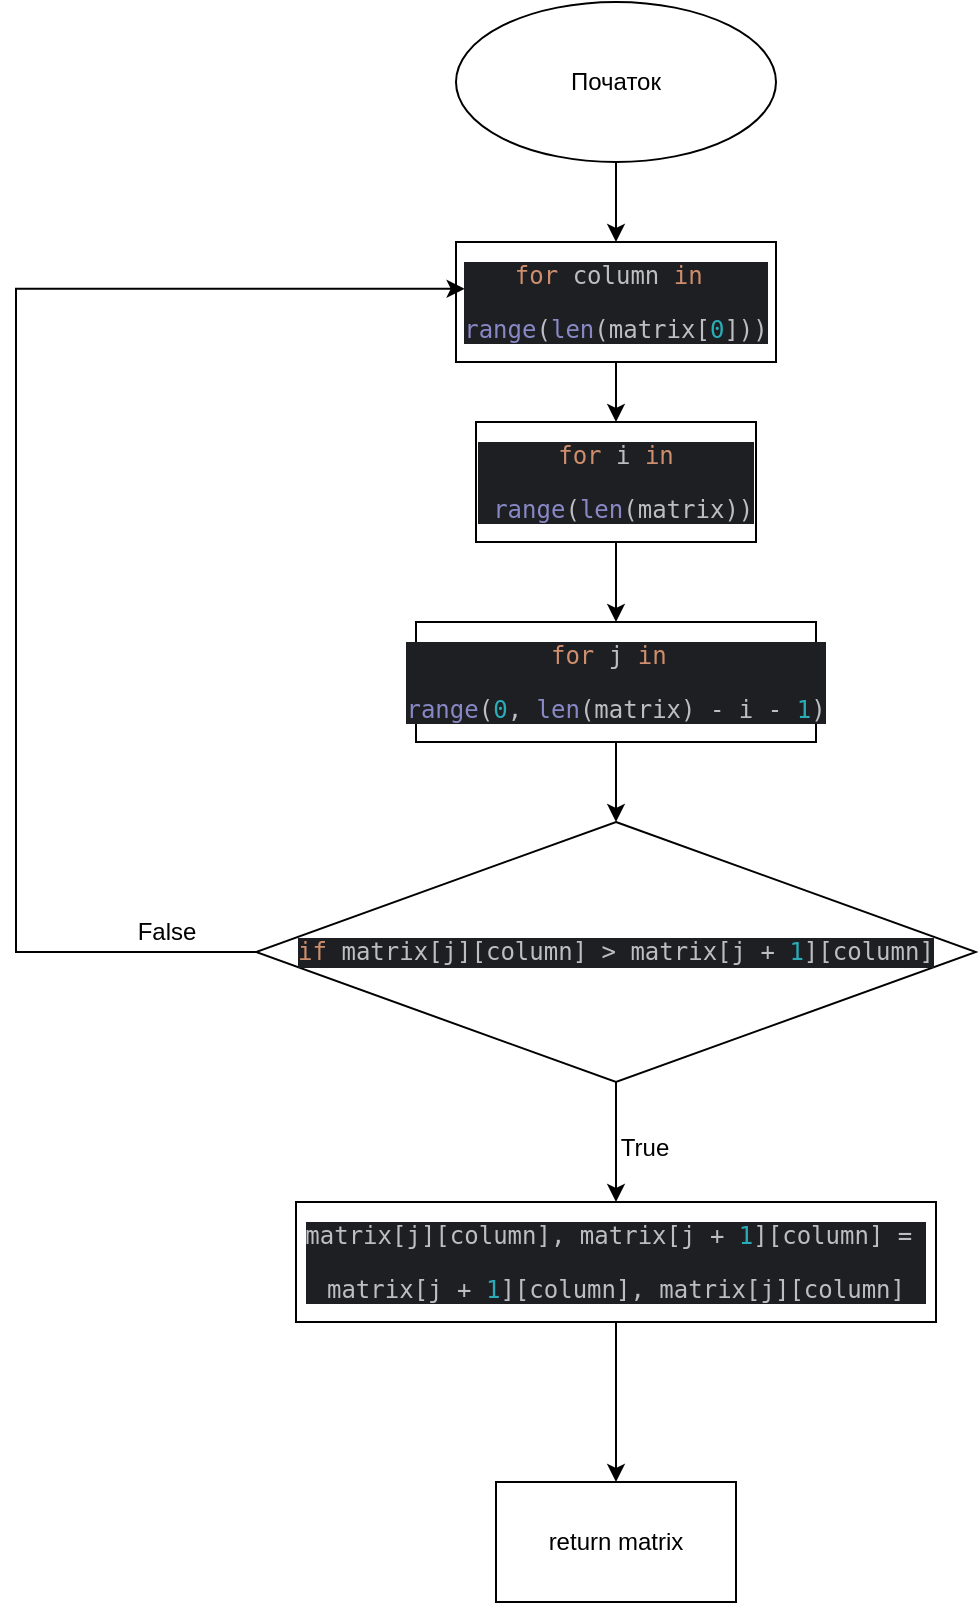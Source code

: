 <mxfile version="24.7.17">
  <diagram id="C5RBs43oDa-KdzZeNtuy" name="Page-1">
    <mxGraphModel dx="1518" dy="655" grid="1" gridSize="10" guides="1" tooltips="1" connect="1" arrows="1" fold="1" page="1" pageScale="1" pageWidth="827" pageHeight="1169" math="0" shadow="0">
      <root>
        <mxCell id="WIyWlLk6GJQsqaUBKTNV-0" />
        <mxCell id="WIyWlLk6GJQsqaUBKTNV-1" parent="WIyWlLk6GJQsqaUBKTNV-0" />
        <mxCell id="Br_wjNeipKaUoqd5Id-3-2" value="" style="edgeStyle=orthogonalEdgeStyle;rounded=0;orthogonalLoop=1;jettySize=auto;html=1;" edge="1" parent="WIyWlLk6GJQsqaUBKTNV-1" source="Br_wjNeipKaUoqd5Id-3-0" target="Br_wjNeipKaUoqd5Id-3-1">
          <mxGeometry relative="1" as="geometry" />
        </mxCell>
        <mxCell id="Br_wjNeipKaUoqd5Id-3-0" value="Початок" style="ellipse;whiteSpace=wrap;html=1;" vertex="1" parent="WIyWlLk6GJQsqaUBKTNV-1">
          <mxGeometry x="320" y="40" width="160" height="80" as="geometry" />
        </mxCell>
        <mxCell id="Br_wjNeipKaUoqd5Id-3-4" value="" style="edgeStyle=orthogonalEdgeStyle;rounded=0;orthogonalLoop=1;jettySize=auto;html=1;" edge="1" parent="WIyWlLk6GJQsqaUBKTNV-1" source="Br_wjNeipKaUoqd5Id-3-1" target="Br_wjNeipKaUoqd5Id-3-3">
          <mxGeometry relative="1" as="geometry" />
        </mxCell>
        <mxCell id="Br_wjNeipKaUoqd5Id-3-1" value="&lt;div style=&quot;background-color:#1e1f22;color:#bcbec4&quot;&gt;&lt;pre style=&quot;font-family:&#39;JetBrains Mono&#39;,monospace;font-size:9,8pt;&quot;&gt;&lt;span style=&quot;color:#cf8e6d;&quot;&gt;for &lt;/span&gt;column &lt;span style=&quot;color:#cf8e6d;&quot;&gt;in &lt;/span&gt;&lt;/pre&gt;&lt;pre style=&quot;font-family:&#39;JetBrains Mono&#39;,monospace;font-size:9,8pt;&quot;&gt;&lt;span style=&quot;color:#8888c6;&quot;&gt;range&lt;/span&gt;(&lt;span style=&quot;color:#8888c6;&quot;&gt;len&lt;/span&gt;(matrix[&lt;span style=&quot;color:#2aacb8;&quot;&gt;0&lt;/span&gt;]))&lt;/pre&gt;&lt;/div&gt;" style="whiteSpace=wrap;html=1;" vertex="1" parent="WIyWlLk6GJQsqaUBKTNV-1">
          <mxGeometry x="320" y="160" width="160" height="60" as="geometry" />
        </mxCell>
        <mxCell id="Br_wjNeipKaUoqd5Id-3-6" value="" style="edgeStyle=orthogonalEdgeStyle;rounded=0;orthogonalLoop=1;jettySize=auto;html=1;" edge="1" parent="WIyWlLk6GJQsqaUBKTNV-1" source="Br_wjNeipKaUoqd5Id-3-3" target="Br_wjNeipKaUoqd5Id-3-5">
          <mxGeometry relative="1" as="geometry" />
        </mxCell>
        <mxCell id="Br_wjNeipKaUoqd5Id-3-3" value="&lt;div style=&quot;background-color:#1e1f22;color:#bcbec4&quot;&gt;&lt;pre style=&quot;font-family:&#39;JetBrains Mono&#39;,monospace;font-size:9,8pt;&quot;&gt;&lt;span style=&quot;color:#cf8e6d;&quot;&gt;for &lt;/span&gt;i &lt;span style=&quot;color:#cf8e6d;&quot;&gt;in&lt;/span&gt;&lt;/pre&gt;&lt;pre style=&quot;font-family:&#39;JetBrains Mono&#39;,monospace;font-size:9,8pt;&quot;&gt;&lt;span style=&quot;color:#cf8e6d;&quot;&gt; &lt;/span&gt;&lt;span style=&quot;color:#8888c6;&quot;&gt;range&lt;/span&gt;(&lt;span style=&quot;color:#8888c6;&quot;&gt;len&lt;/span&gt;(matrix))&lt;/pre&gt;&lt;/div&gt;" style="whiteSpace=wrap;html=1;" vertex="1" parent="WIyWlLk6GJQsqaUBKTNV-1">
          <mxGeometry x="330" y="250" width="140" height="60" as="geometry" />
        </mxCell>
        <mxCell id="Br_wjNeipKaUoqd5Id-3-8" value="" style="edgeStyle=orthogonalEdgeStyle;rounded=0;orthogonalLoop=1;jettySize=auto;html=1;" edge="1" parent="WIyWlLk6GJQsqaUBKTNV-1" source="Br_wjNeipKaUoqd5Id-3-5">
          <mxGeometry relative="1" as="geometry">
            <mxPoint x="400" y="450" as="targetPoint" />
          </mxGeometry>
        </mxCell>
        <mxCell id="Br_wjNeipKaUoqd5Id-3-5" value="&lt;div style=&quot;background-color:#1e1f22;color:#bcbec4&quot;&gt;&lt;pre style=&quot;font-family:&#39;JetBrains Mono&#39;,monospace;font-size:9,8pt;&quot;&gt;&lt;span style=&quot;color:#cf8e6d;&quot;&gt;for &lt;/span&gt;j &lt;span style=&quot;color:#cf8e6d;&quot;&gt;in &lt;/span&gt;&lt;/pre&gt;&lt;pre style=&quot;font-family:&#39;JetBrains Mono&#39;,monospace;font-size:9,8pt;&quot;&gt;&lt;span style=&quot;color:#8888c6;&quot;&gt;range&lt;/span&gt;(&lt;span style=&quot;color:#2aacb8;&quot;&gt;0&lt;/span&gt;, &lt;span style=&quot;color:#8888c6;&quot;&gt;len&lt;/span&gt;(matrix) - i - &lt;span style=&quot;color:#2aacb8;&quot;&gt;1&lt;/span&gt;)&lt;/pre&gt;&lt;/div&gt;" style="whiteSpace=wrap;html=1;" vertex="1" parent="WIyWlLk6GJQsqaUBKTNV-1">
          <mxGeometry x="300" y="350" width="200" height="60" as="geometry" />
        </mxCell>
        <mxCell id="Br_wjNeipKaUoqd5Id-3-12" value="" style="edgeStyle=orthogonalEdgeStyle;rounded=0;orthogonalLoop=1;jettySize=auto;html=1;" edge="1" parent="WIyWlLk6GJQsqaUBKTNV-1" source="Br_wjNeipKaUoqd5Id-3-9" target="Br_wjNeipKaUoqd5Id-3-11">
          <mxGeometry relative="1" as="geometry" />
        </mxCell>
        <mxCell id="Br_wjNeipKaUoqd5Id-3-9" value="&lt;div style=&quot;background-color:#1e1f22;color:#bcbec4&quot;&gt;&lt;pre style=&quot;font-family:&#39;JetBrains Mono&#39;,monospace;font-size:9,8pt;&quot;&gt;&lt;span style=&quot;color:#cf8e6d;&quot;&gt;if &lt;/span&gt;matrix[j][column] &amp;gt; matrix[j + &lt;span style=&quot;color:#2aacb8;&quot;&gt;1&lt;/span&gt;][column]&lt;/pre&gt;&lt;/div&gt;" style="rhombus;whiteSpace=wrap;html=1;" vertex="1" parent="WIyWlLk6GJQsqaUBKTNV-1">
          <mxGeometry x="220" y="450" width="360" height="130" as="geometry" />
        </mxCell>
        <mxCell id="Br_wjNeipKaUoqd5Id-3-14" style="edgeStyle=orthogonalEdgeStyle;rounded=0;orthogonalLoop=1;jettySize=auto;html=1;exitX=0;exitY=0.5;exitDx=0;exitDy=0;entryX=0.027;entryY=0.39;entryDx=0;entryDy=0;entryPerimeter=0;" edge="1" parent="WIyWlLk6GJQsqaUBKTNV-1" source="Br_wjNeipKaUoqd5Id-3-9" target="Br_wjNeipKaUoqd5Id-3-1">
          <mxGeometry relative="1" as="geometry">
            <mxPoint x="310" y="190" as="targetPoint" />
            <mxPoint x="180" y="680" as="sourcePoint" />
            <Array as="points">
              <mxPoint x="100" y="515" />
              <mxPoint x="100" y="183" />
            </Array>
          </mxGeometry>
        </mxCell>
        <mxCell id="Br_wjNeipKaUoqd5Id-3-17" value="" style="edgeStyle=orthogonalEdgeStyle;rounded=0;orthogonalLoop=1;jettySize=auto;html=1;" edge="1" parent="WIyWlLk6GJQsqaUBKTNV-1" source="Br_wjNeipKaUoqd5Id-3-11" target="Br_wjNeipKaUoqd5Id-3-16">
          <mxGeometry relative="1" as="geometry" />
        </mxCell>
        <mxCell id="Br_wjNeipKaUoqd5Id-3-11" value="&lt;div style=&quot;background-color:#1e1f22;color:#bcbec4&quot;&gt;&lt;pre style=&quot;font-family:&#39;JetBrains Mono&#39;,monospace;font-size:9,8pt;&quot;&gt;matrix[j][column], matrix[j + &lt;span style=&quot;color:#2aacb8;&quot;&gt;1&lt;/span&gt;][column] = &lt;/pre&gt;&lt;pre style=&quot;font-family:&#39;JetBrains Mono&#39;,monospace;font-size:9,8pt;&quot;&gt;matrix[j + &lt;span style=&quot;color:#2aacb8;&quot;&gt;1&lt;/span&gt;][column], matrix[j][column]&lt;/pre&gt;&lt;/div&gt;" style="whiteSpace=wrap;html=1;" vertex="1" parent="WIyWlLk6GJQsqaUBKTNV-1">
          <mxGeometry x="240" y="640" width="320" height="60" as="geometry" />
        </mxCell>
        <mxCell id="Br_wjNeipKaUoqd5Id-3-13" value="True" style="text;html=1;align=center;verticalAlign=middle;resizable=0;points=[];autosize=1;strokeColor=none;fillColor=none;" vertex="1" parent="WIyWlLk6GJQsqaUBKTNV-1">
          <mxGeometry x="389" y="598" width="50" height="30" as="geometry" />
        </mxCell>
        <mxCell id="Br_wjNeipKaUoqd5Id-3-15" value="False" style="text;html=1;align=center;verticalAlign=middle;resizable=0;points=[];autosize=1;strokeColor=none;fillColor=none;" vertex="1" parent="WIyWlLk6GJQsqaUBKTNV-1">
          <mxGeometry x="150" y="490" width="50" height="30" as="geometry" />
        </mxCell>
        <mxCell id="Br_wjNeipKaUoqd5Id-3-16" value="return matrix" style="whiteSpace=wrap;html=1;" vertex="1" parent="WIyWlLk6GJQsqaUBKTNV-1">
          <mxGeometry x="340" y="780" width="120" height="60" as="geometry" />
        </mxCell>
      </root>
    </mxGraphModel>
  </diagram>
</mxfile>
